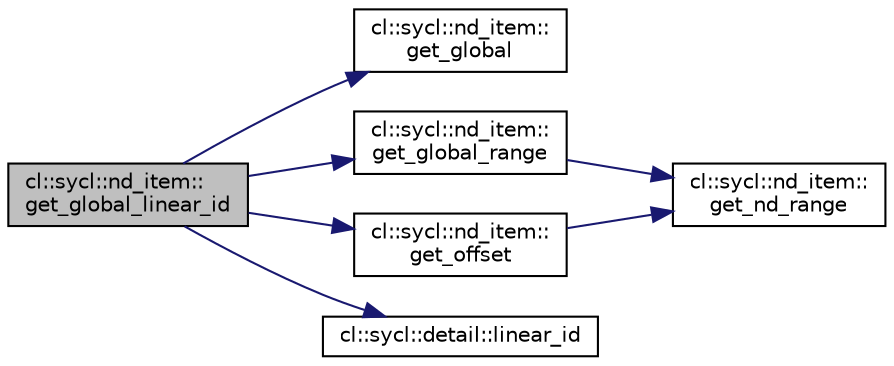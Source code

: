 digraph "cl::sycl::nd_item::get_global_linear_id"
{
 // INTERACTIVE_SVG=YES
  bgcolor="transparent";
  edge [fontname="Helvetica",fontsize="10",labelfontname="Helvetica",labelfontsize="10"];
  node [fontname="Helvetica",fontsize="10",shape=record];
  rankdir="LR";
  Node1 [label="cl::sycl::nd_item::\lget_global_linear_id",height=0.2,width=0.4,color="black", fillcolor="grey75", style="filled", fontcolor="black"];
  Node1 -> Node2 [color="midnightblue",fontsize="10",style="solid",fontname="Helvetica"];
  Node2 [label="cl::sycl::nd_item::\lget_global",height=0.2,width=0.4,color="black",URL="$group__parallelism.html#ac139709aba7e19caa97285e2a68d1c13",tooltip="Return the constituent global id representing the work-item&#39;s position in the global iteration space..."];
  Node1 -> Node3 [color="midnightblue",fontsize="10",style="solid",fontname="Helvetica"];
  Node3 [label="cl::sycl::nd_item::\lget_global_range",height=0.2,width=0.4,color="black",URL="$group__parallelism.html#aa54be7ecc4c882edc5f7fb2dc9de46e7",tooltip="Return a range<> representing the dimensions of the nd_range<> "];
  Node3 -> Node4 [color="midnightblue",fontsize="10",style="solid",fontname="Helvetica"];
  Node4 [label="cl::sycl::nd_item::\lget_nd_range",height=0.2,width=0.4,color="black",URL="$group__parallelism.html#a8af188fe187ca9307cb498f13bf36796",tooltip="Return the nd_range<> of the current execution. "];
  Node1 -> Node5 [color="midnightblue",fontsize="10",style="solid",fontname="Helvetica"];
  Node5 [label="cl::sycl::nd_item::\lget_offset",height=0.2,width=0.4,color="black",URL="$group__parallelism.html#a6e7d8aa175d902fe87e0a2ae46368e66",tooltip="Return an id<> representing the n-dimensional offset provided to the constructor of the nd_range<> an..."];
  Node5 -> Node4 [color="midnightblue",fontsize="10",style="solid",fontname="Helvetica"];
  Node1 -> Node6 [color="midnightblue",fontsize="10",style="solid",fontname="Helvetica"];
  Node6 [label="cl::sycl::detail::linear_id",height=0.2,width=0.4,color="black",URL="$group__helpers.html#gaec2e5439abadff6aea357ab692965b6d",tooltip="Compute a linearized array access used in the OpenCL 2 world. "];
}
